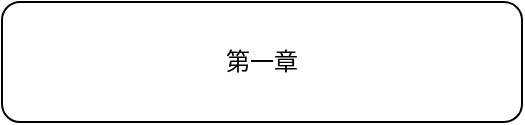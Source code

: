 <mxfile version="21.0.8" type="github">
  <diagram name="第 1 页" id="T4vhsmyyaOf0c63LwpKi">
    <mxGraphModel dx="747" dy="438" grid="1" gridSize="10" guides="1" tooltips="1" connect="1" arrows="1" fold="1" page="1" pageScale="1" pageWidth="827" pageHeight="1169" math="0" shadow="0">
      <root>
        <mxCell id="0" />
        <mxCell id="1" parent="0" />
        <mxCell id="UJ7PjZlbbnUGj2bf6kb8-1" value="第一章" style="rounded=1;whiteSpace=wrap;html=1;" vertex="1" parent="1">
          <mxGeometry x="150" y="80" width="260" height="60" as="geometry" />
        </mxCell>
      </root>
    </mxGraphModel>
  </diagram>
</mxfile>
